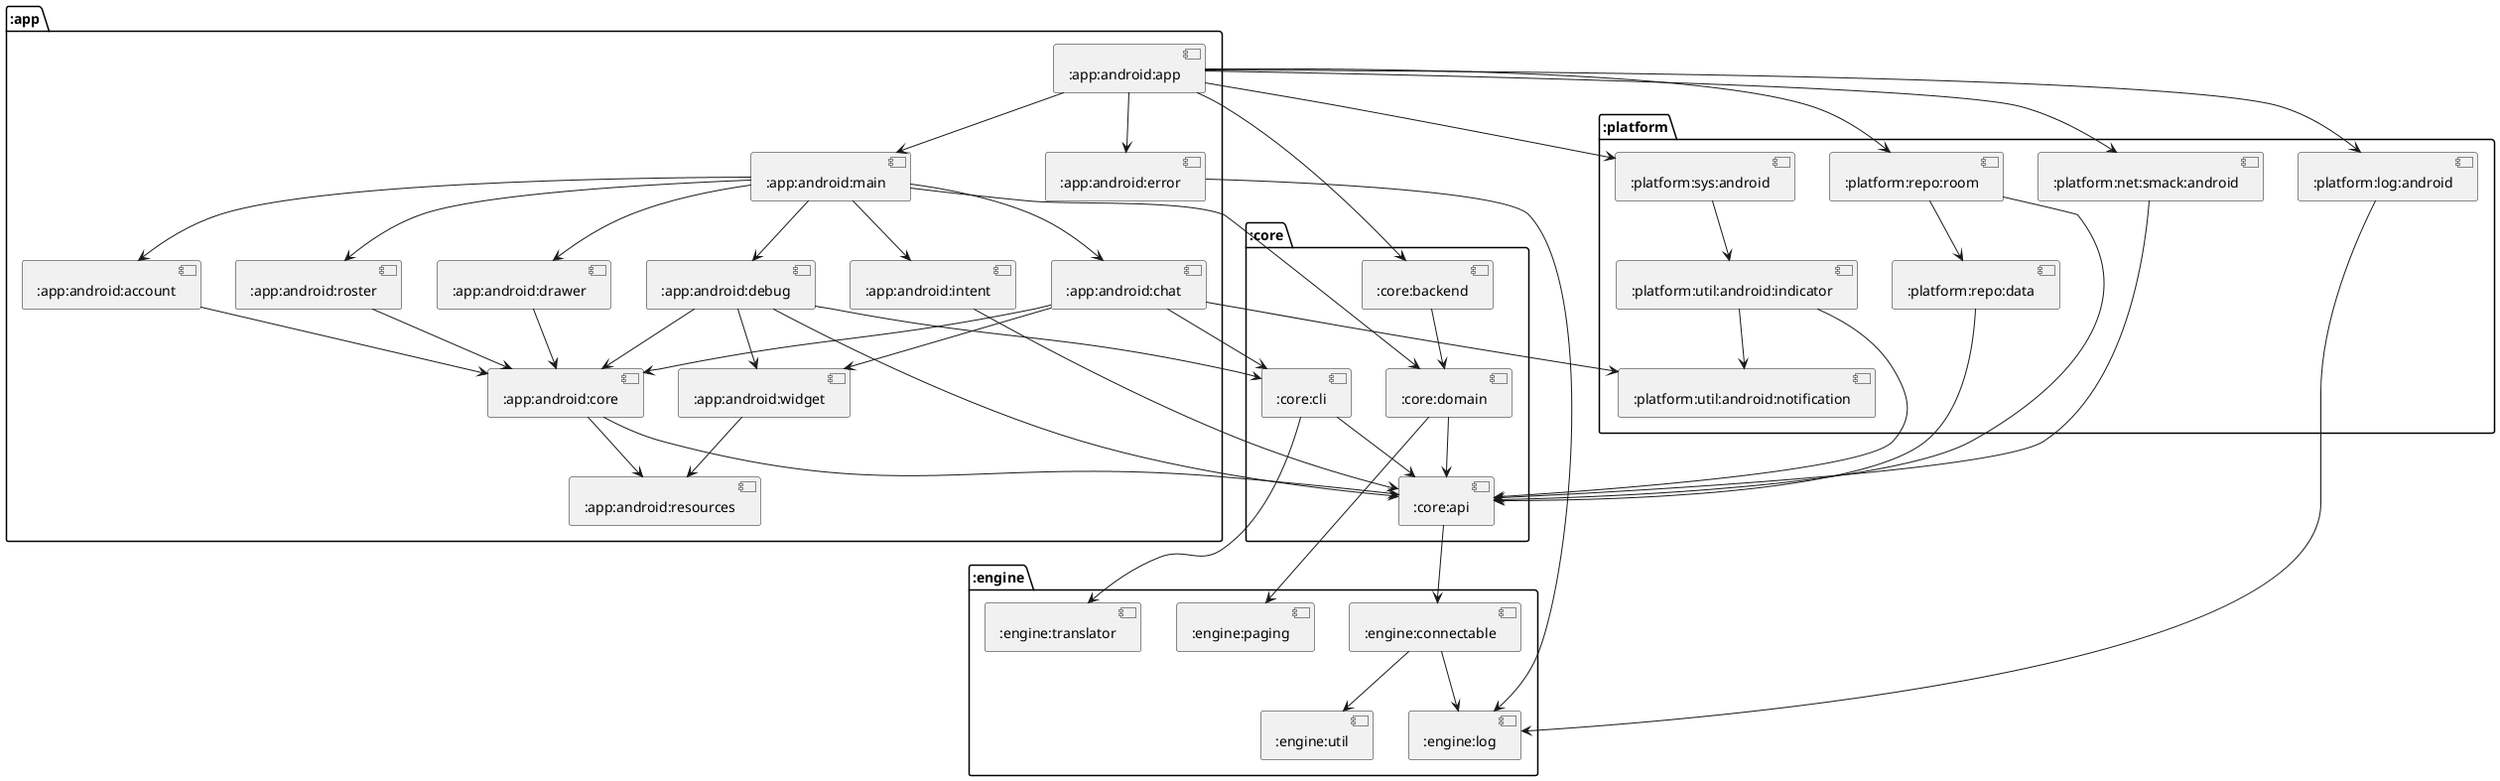 @startuml
package ":core" {
[:core:backend]
[:core:domain]
[:core:api]
[:core:cli]
}
package ":platform" {
[:platform:net:smack:android]
[:platform:repo:room]
[:platform:sys:android]
[:platform:log:android]
[:platform:repo:data]
[:platform:util:android:indicator]
[:platform:util:android:notification]
}
package ":app" {
[:app:android:error]
[:app:android:main]
[:app:android:debug]
[:app:android:intent]
[:app:android:account]
[:app:android:roster]
[:app:android:chat]
[:app:android:drawer]
[:app:android:core]
[:app:android:widget]
[:app:android:resources]
[:app:android:app]
}
package ":engine" {
[:engine:paging]
[:engine:connectable]
[:engine:util]
[:engine:log]
[:engine:translator]
}
[:core:backend] --> [:core:domain]
[:platform:net:smack:android] --> [:core:api]
[:platform:repo:room] --> [:core:api]
[:platform:repo:room] --> [:platform:repo:data]
[:platform:sys:android] --> [:platform:util:android:indicator]
[:platform:log:android] --> [:engine:log]
[:app:android:error] --> [:engine:log]
[:app:android:main] --> [:app:android:debug]
[:app:android:main] --> [:app:android:intent]
[:app:android:main] --> [:app:android:account]
[:app:android:main] --> [:app:android:roster]
[:app:android:main] --> [:app:android:chat]
[:app:android:main] --> [:app:android:drawer]
[:app:android:main] --> [:core:domain]
[:core:domain] --> [:engine:paging]
[:core:domain] --> [:core:api]
[:core:api] --> [:engine:connectable]
[:engine:connectable] --> [:engine:util]
[:engine:connectable] --> [:engine:log]
[:platform:repo:data] --> [:core:api]
[:platform:util:android:indicator] --> [:core:api]
[:platform:util:android:indicator] --> [:platform:util:android:notification]
[:app:android:debug] --> [:core:api]
[:app:android:debug] --> [:core:cli]
[:app:android:debug] --> [:app:android:core]
[:app:android:debug] --> [:app:android:widget]
[:app:android:intent] --> [:core:api]
[:app:android:account] --> [:app:android:core]
[:app:android:roster] --> [:app:android:core]
[:app:android:chat] --> [:app:android:core]
[:app:android:chat] --> [:platform:util:android:notification]
[:app:android:chat] --> [:app:android:widget]
[:app:android:chat] --> [:core:cli]
[:app:android:drawer] --> [:app:android:core]
[:core:cli] --> [:engine:translator]
[:core:cli] --> [:core:api]
[:app:android:core] --> [:core:api]
[:app:android:core] --> [:app:android:resources]
[:app:android:widget] --> [:app:android:resources]
[:app:android:app] --> [:core:backend]
[:app:android:app] --> [:platform:net:smack:android]
[:app:android:app] --> [:platform:repo:room]
[:app:android:app] --> [:platform:sys:android]
[:app:android:app] --> [:platform:log:android]
[:app:android:app] --> [:app:android:error]
[:app:android:app] --> [:app:android:main]
@enduml
